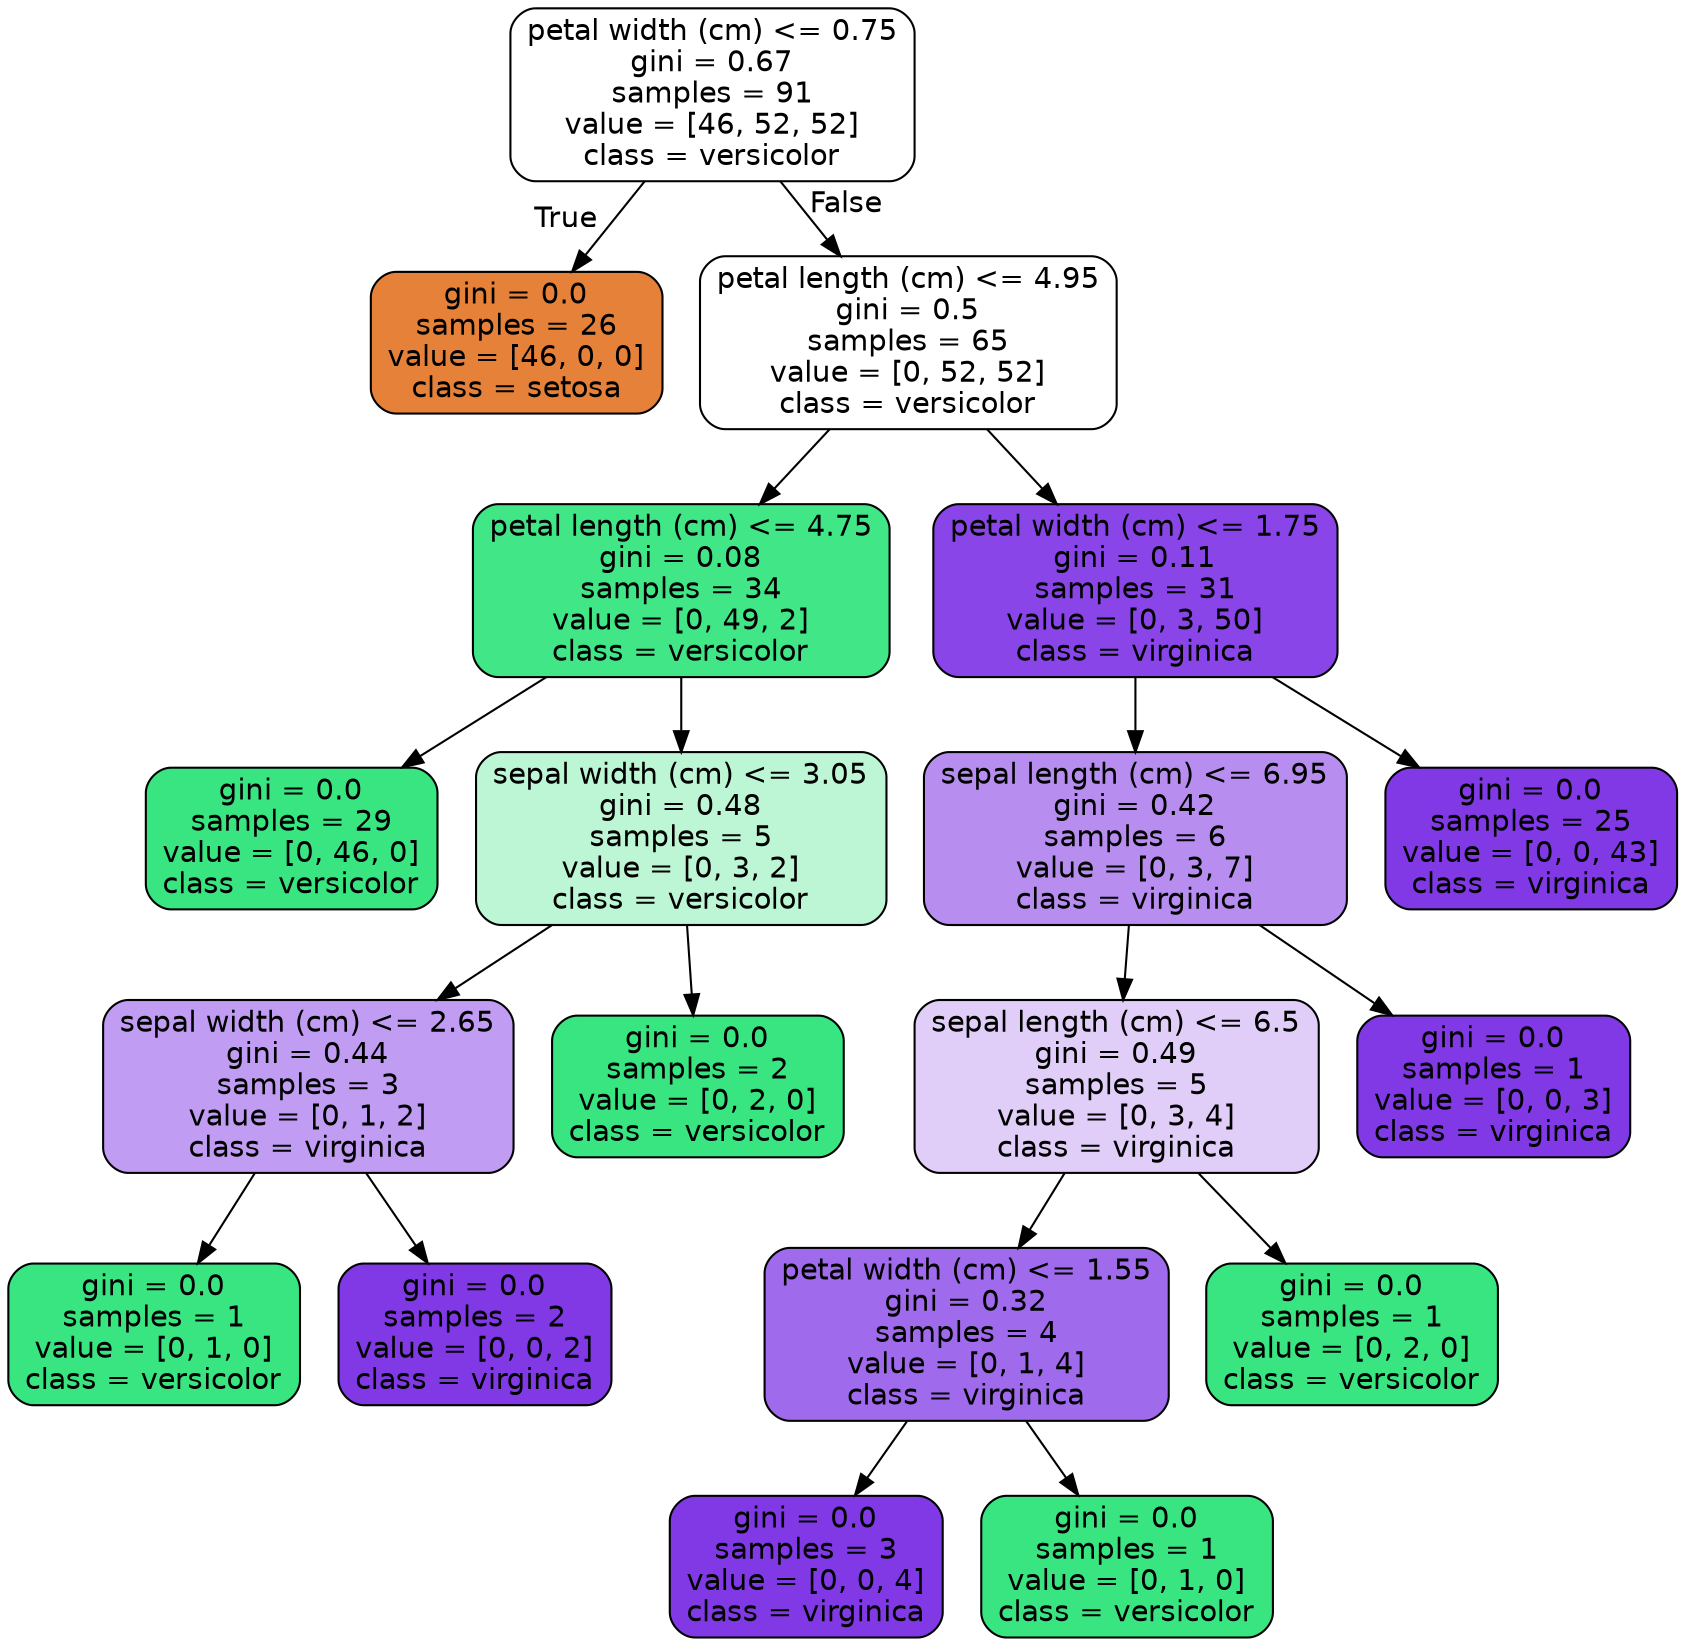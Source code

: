 digraph Tree {
node [shape=box, style="filled, rounded", color="black", fontname=helvetica] ;
edge [fontname=helvetica] ;
0 [label="petal width (cm) <= 0.75\ngini = 0.67\nsamples = 91\nvalue = [46, 52, 52]\nclass = versicolor", fillcolor="#ffffff"] ;
1 [label="gini = 0.0\nsamples = 26\nvalue = [46, 0, 0]\nclass = setosa", fillcolor="#e58139"] ;
0 -> 1 [labeldistance=2.5, labelangle=45, headlabel="True"] ;
2 [label="petal length (cm) <= 4.95\ngini = 0.5\nsamples = 65\nvalue = [0, 52, 52]\nclass = versicolor", fillcolor="#ffffff"] ;
0 -> 2 [labeldistance=2.5, labelangle=-45, headlabel="False"] ;
3 [label="petal length (cm) <= 4.75\ngini = 0.08\nsamples = 34\nvalue = [0, 49, 2]\nclass = versicolor", fillcolor="#41e686"] ;
2 -> 3 ;
4 [label="gini = 0.0\nsamples = 29\nvalue = [0, 46, 0]\nclass = versicolor", fillcolor="#39e581"] ;
3 -> 4 ;
5 [label="sepal width (cm) <= 3.05\ngini = 0.48\nsamples = 5\nvalue = [0, 3, 2]\nclass = versicolor", fillcolor="#bdf6d5"] ;
3 -> 5 ;
6 [label="sepal width (cm) <= 2.65\ngini = 0.44\nsamples = 3\nvalue = [0, 1, 2]\nclass = virginica", fillcolor="#c09cf2"] ;
5 -> 6 ;
7 [label="gini = 0.0\nsamples = 1\nvalue = [0, 1, 0]\nclass = versicolor", fillcolor="#39e581"] ;
6 -> 7 ;
8 [label="gini = 0.0\nsamples = 2\nvalue = [0, 0, 2]\nclass = virginica", fillcolor="#8139e5"] ;
6 -> 8 ;
9 [label="gini = 0.0\nsamples = 2\nvalue = [0, 2, 0]\nclass = versicolor", fillcolor="#39e581"] ;
5 -> 9 ;
10 [label="petal width (cm) <= 1.75\ngini = 0.11\nsamples = 31\nvalue = [0, 3, 50]\nclass = virginica", fillcolor="#8945e7"] ;
2 -> 10 ;
11 [label="sepal length (cm) <= 6.95\ngini = 0.42\nsamples = 6\nvalue = [0, 3, 7]\nclass = virginica", fillcolor="#b78ef0"] ;
10 -> 11 ;
12 [label="sepal length (cm) <= 6.5\ngini = 0.49\nsamples = 5\nvalue = [0, 3, 4]\nclass = virginica", fillcolor="#e0cef8"] ;
11 -> 12 ;
13 [label="petal width (cm) <= 1.55\ngini = 0.32\nsamples = 4\nvalue = [0, 1, 4]\nclass = virginica", fillcolor="#a06aec"] ;
12 -> 13 ;
14 [label="gini = 0.0\nsamples = 3\nvalue = [0, 0, 4]\nclass = virginica", fillcolor="#8139e5"] ;
13 -> 14 ;
15 [label="gini = 0.0\nsamples = 1\nvalue = [0, 1, 0]\nclass = versicolor", fillcolor="#39e581"] ;
13 -> 15 ;
16 [label="gini = 0.0\nsamples = 1\nvalue = [0, 2, 0]\nclass = versicolor", fillcolor="#39e581"] ;
12 -> 16 ;
17 [label="gini = 0.0\nsamples = 1\nvalue = [0, 0, 3]\nclass = virginica", fillcolor="#8139e5"] ;
11 -> 17 ;
18 [label="gini = 0.0\nsamples = 25\nvalue = [0, 0, 43]\nclass = virginica", fillcolor="#8139e5"] ;
10 -> 18 ;
}